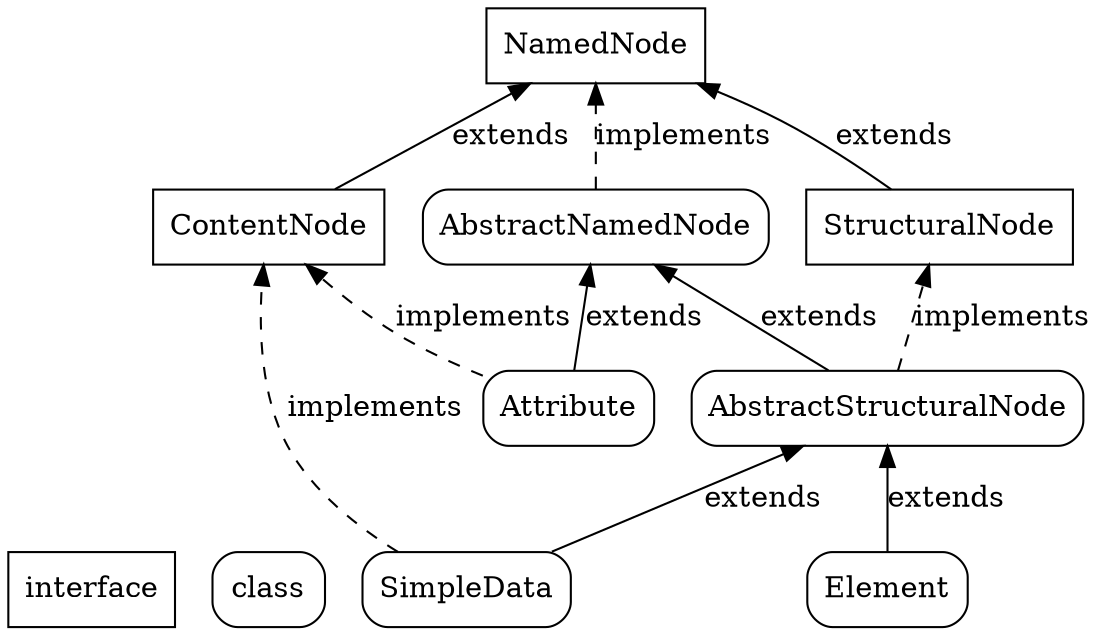 digraph nodes {
	rankdir = BT;
	node [shape = rectangle];
	interface [style = solid];
	class [style= rounded, label = "class"];
	
	NamedNode;
	StructuralNode;
	ContentNode;
	Element [style= rounded];
	SimpleData [style= rounded];
	Attribute [style= rounded];
	AbstractNamedNode [style= rounded];
	AbstractStructuralNode [style= rounded];
	
	StructuralNode -> NamedNode [label = "extends"];
	ContentNode -> NamedNode [label = "extends"];
	AbstractNamedNode -> NamedNode [style = dashed, label = "implements"];
	
	AbstractStructuralNode -> StructuralNode [style = dashed, label = "implements"];
	AbstractStructuralNode -> AbstractNamedNode [label = "extends"];
	
	Element -> AbstractStructuralNode [label = "extends"];
	SimpleData -> AbstractStructuralNode [label = "extends"];
	SimpleData -> ContentNode [style = dashed, label = "implements"];
	
	Attribute -> AbstractNamedNode [label = "extends"];
	Attribute -> ContentNode [style = dashed, label = "implements"];
}
